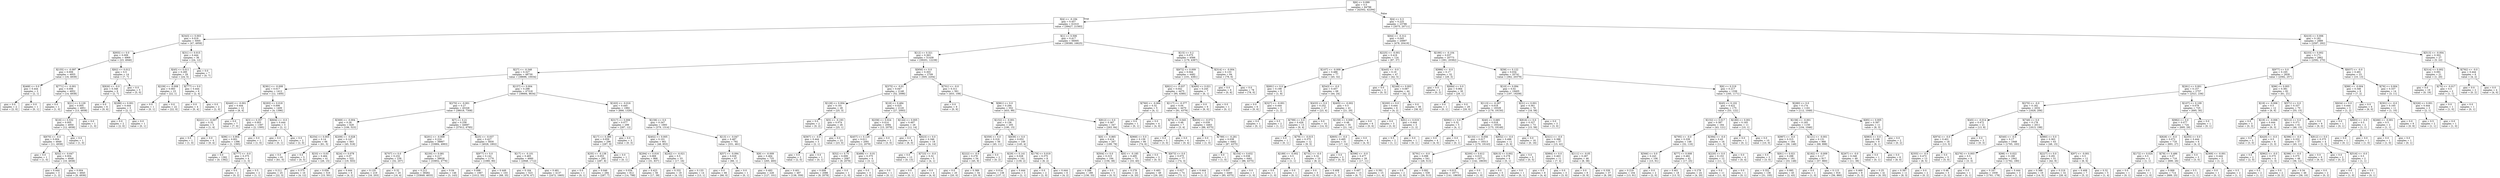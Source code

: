 digraph Tree {
node [shape=box] ;
0 [label="X[6] <= 0.099\ngini = 0.5\nsamples = 84796\nvalue = [42502, 42294]"] ;
1 [label="X[4] <= -0.194\ngini = 0.457\nsamples = 61010\nvalue = [39427, 21583]"] ;
0 -> 1 [labeldistance=2.5, labelangle=45, headlabel="True"] ;
2 [label="X[343] <= 0.003\ngini = 0.019\nsamples = 5005\nvalue = [47, 4958]"] ;
1 -> 2 ;
3 [label="X[955] <= 0.0\ngini = 0.009\nsamples = 4969\nvalue = [23, 4946]"] ;
2 -> 3 ;
4 [label="X[155] <= -0.097\ngini = 0.006\nsamples = 4955\nvalue = [16, 4939]"] ;
3 -> 4 ;
5 [label="X[468] <= 0.0\ngini = 0.444\nsamples = 3\nvalue = [2, 1]"] ;
4 -> 5 ;
6 [label="gini = 0.0\nsamples = 2\nvalue = [2, 0]"] ;
5 -> 6 ;
7 [label="gini = 0.0\nsamples = 1\nvalue = [0, 1]"] ;
5 -> 7 ;
8 [label="X[771] <= -0.001\ngini = 0.006\nsamples = 4952\nvalue = [14, 4938]"] ;
4 -> 8 ;
9 [label="gini = 0.0\nsamples = 1\nvalue = [1, 0]"] ;
8 -> 9 ;
10 [label="X[21] <= 0.129\ngini = 0.005\nsamples = 4951\nvalue = [13, 4938]"] ;
8 -> 10 ;
11 [label="X[16] <= 0.532\ngini = 0.005\nsamples = 4950\nvalue = [12, 4938]"] ;
10 -> 11 ;
12 [label="X[670] <= -0.0\ngini = 0.004\nsamples = 4949\nvalue = [11, 4938]"] ;
11 -> 12 ;
13 [label="gini = 0.0\nsamples = 1\nvalue = [1, 0]"] ;
12 -> 13 ;
14 [label="X[52] <= -0.647\ngini = 0.004\nsamples = 4948\nvalue = [10, 4938]"] ;
12 -> 14 ;
15 [label="gini = 0.444\nsamples = 3\nvalue = [1, 2]"] ;
14 -> 15 ;
16 [label="gini = 0.004\nsamples = 4945\nvalue = [9, 4936]"] ;
14 -> 16 ;
17 [label="gini = 0.0\nsamples = 1\nvalue = [1, 0]"] ;
11 -> 17 ;
18 [label="gini = 0.0\nsamples = 1\nvalue = [1, 0]"] ;
10 -> 18 ;
19 [label="X[62] <= 0.012\ngini = 0.5\nsamples = 14\nvalue = [7, 7]"] ;
3 -> 19 ;
20 [label="X[826] <= -0.0\ngini = 0.346\nsamples = 9\nvalue = [2, 7]"] ;
19 -> 20 ;
21 [label="gini = 0.0\nsamples = 6\nvalue = [0, 6]"] ;
20 -> 21 ;
22 [label="X[288] <= 0.001\ngini = 0.444\nsamples = 3\nvalue = [2, 1]"] ;
20 -> 22 ;
23 [label="gini = 0.0\nsamples = 2\nvalue = [2, 0]"] ;
22 -> 23 ;
24 [label="gini = 0.0\nsamples = 1\nvalue = [0, 1]"] ;
22 -> 24 ;
25 [label="gini = 0.0\nsamples = 5\nvalue = [5, 0]"] ;
19 -> 25 ;
26 [label="X[31] <= 0.015\ngini = 0.444\nsamples = 36\nvalue = [24, 12]"] ;
2 -> 26 ;
27 [label="X[45] <= 0.011\ngini = 0.285\nsamples = 29\nvalue = [24, 5]"] ;
26 -> 27 ;
28 [label="X[239] <= -0.008\ngini = 0.083\nsamples = 23\nvalue = [22, 1]"] ;
27 -> 28 ;
29 [label="gini = 0.0\nsamples = 1\nvalue = [0, 1]"] ;
28 -> 29 ;
30 [label="gini = 0.0\nsamples = 22\nvalue = [22, 0]"] ;
28 -> 30 ;
31 [label="X[777] <= 0.0\ngini = 0.444\nsamples = 6\nvalue = [2, 4]"] ;
27 -> 31 ;
32 [label="gini = 0.0\nsamples = 4\nvalue = [0, 4]"] ;
31 -> 32 ;
33 [label="gini = 0.0\nsamples = 2\nvalue = [2, 0]"] ;
31 -> 33 ;
34 [label="gini = 0.0\nsamples = 7\nvalue = [0, 7]"] ;
26 -> 34 ;
35 [label="X[1] <= 0.506\ngini = 0.417\nsamples = 56005\nvalue = [39380, 16625]"] ;
1 -> 35 ;
36 [label="X[12] <= 0.321\ngini = 0.363\nsamples = 51439\nvalue = [39201, 12238]"] ;
35 -> 36 ;
37 [label="X[27] <= -0.348\ngini = 0.327\nsamples = 48730\nvalue = [38696, 10034]"] ;
36 -> 37 ;
38 [label="X[381] <= -0.008\ngini = 0.017\nsamples = 1412\nvalue = [12, 1400]"] ;
37 -> 38 ;
39 [label="X[440] <= -0.001\ngini = 0.444\nsamples = 12\nvalue = [8, 4]"] ;
38 -> 39 ;
40 [label="X[221] <= -0.007\ngini = 0.32\nsamples = 5\nvalue = [1, 4]"] ;
39 -> 40 ;
41 [label="gini = 0.0\nsamples = 1\nvalue = [1, 0]"] ;
40 -> 41 ;
42 [label="gini = 0.0\nsamples = 4\nvalue = [0, 4]"] ;
40 -> 42 ;
43 [label="gini = 0.0\nsamples = 7\nvalue = [7, 0]"] ;
39 -> 43 ;
44 [label="X[293] <= 0.018\ngini = 0.006\nsamples = 1400\nvalue = [4, 1396]"] ;
38 -> 44 ;
45 [label="X[3] <= 0.357\ngini = 0.003\nsamples = 1397\nvalue = [2, 1395]"] ;
44 -> 45 ;
46 [label="X[96] <= 0.904\ngini = 0.001\nsamples = 1396\nvalue = [1, 1395]"] ;
45 -> 46 ;
47 [label="gini = 0.0\nsamples = 1392\nvalue = [0, 1392]"] ;
46 -> 47 ;
48 [label="X[777] <= -0.0\ngini = 0.375\nsamples = 4\nvalue = [1, 3]"] ;
46 -> 48 ;
49 [label="gini = 0.0\nsamples = 2\nvalue = [0, 2]"] ;
48 -> 49 ;
50 [label="gini = 0.5\nsamples = 2\nvalue = [1, 1]"] ;
48 -> 50 ;
51 [label="gini = 0.0\nsamples = 1\nvalue = [1, 0]"] ;
45 -> 51 ;
52 [label="X[604] <= -0.0\ngini = 0.444\nsamples = 3\nvalue = [2, 1]"] ;
44 -> 52 ;
53 [label="gini = 0.0\nsamples = 1\nvalue = [0, 1]"] ;
52 -> 53 ;
54 [label="gini = 0.0\nsamples = 2\nvalue = [2, 0]"] ;
52 -> 54 ;
55 [label="X[157] <= 0.004\ngini = 0.298\nsamples = 47318\nvalue = [38684, 8634]"] ;
37 -> 55 ;
56 [label="X[270] <= -0.001\ngini = 0.27\nsamples = 45326\nvalue = [38018, 7308]"] ;
55 -> 56 ;
57 [label="X[369] <= -0.004\ngini = 0.28\nsamples = 629\nvalue = [106, 523]"] ;
56 -> 57 ;
58 [label="X[254] <= 0.003\ngini = 0.14\nsamples = 66\nvalue = [61, 5]"] ;
57 -> 58 ;
59 [label="gini = 0.0\nsamples = 61\nvalue = [61, 0]"] ;
58 -> 59 ;
60 [label="gini = 0.0\nsamples = 5\nvalue = [0, 5]"] ;
58 -> 60 ;
61 [label="X[209] <= -0.028\ngini = 0.147\nsamples = 563\nvalue = [45, 518]"] ;
57 -> 61 ;
62 [label="X[33] <= 0.03\ngini = 0.464\nsamples = 41\nvalue = [26, 15]"] ;
61 -> 62 ;
63 [label="gini = 0.211\nsamples = 25\nvalue = [22, 3]"] ;
62 -> 63 ;
64 [label="gini = 0.375\nsamples = 16\nvalue = [4, 12]"] ;
62 -> 64 ;
65 [label="X[24] <= 0.078\ngini = 0.07\nsamples = 522\nvalue = [19, 503]"] ;
61 -> 65 ;
66 [label="gini = 0.056\nsamples = 516\nvalue = [15, 501]"] ;
65 -> 66 ;
67 [label="gini = 0.444\nsamples = 6\nvalue = [4, 2]"] ;
65 -> 67 ;
68 [label="X[7] <= 0.21\ngini = 0.258\nsamples = 44697\nvalue = [37912, 6785]"] ;
56 -> 68 ;
69 [label="X[201] <= -0.009\ngini = 0.224\nsamples = 38867\nvalue = [33884, 4983]"] ;
68 -> 69 ;
70 [label="X[707] <= 0.0\ngini = 0.232\nsamples = 239\nvalue = [32, 207]"] ;
69 -> 70 ;
71 [label="gini = 0.135\nsamples = 219\nvalue = [16, 203]"] ;
70 -> 71 ;
72 [label="gini = 0.32\nsamples = 20\nvalue = [16, 4]"] ;
70 -> 72 ;
73 [label="X[230] <= 0.081\ngini = 0.217\nsamples = 38628\nvalue = [33852, 4776]"] ;
69 -> 73 ;
74 [label="gini = 0.212\nsamples = 38482\nvalue = [33849, 4633]"] ;
73 -> 74 ;
75 [label="gini = 0.04\nsamples = 146\nvalue = [3, 143]"] ;
73 -> 75 ;
76 [label="X[25] <= -0.037\ngini = 0.427\nsamples = 5830\nvalue = [4028, 1802]"] ;
68 -> 76 ;
77 [label="X[977] <= 0.0\ngini = 0.142\nsamples = 1170\nvalue = [1080, 90]"] ;
76 -> 77 ;
78 [label="gini = 0.098\nsamples = 1067\nvalue = [1012, 55]"] ;
77 -> 78 ;
79 [label="gini = 0.449\nsamples = 103\nvalue = [68, 35]"] ;
77 -> 79 ;
80 [label="X[17] <= -0.101\ngini = 0.465\nsamples = 4660\nvalue = [2948, 1712]"] ;
76 -> 80 ;
81 [label="gini = 0.164\nsamples = 523\nvalue = [476, 47]"] ;
80 -> 81 ;
82 [label="gini = 0.481\nsamples = 4137\nvalue = [2472, 1665]"] ;
80 -> 82 ;
83 [label="X[163] <= -0.016\ngini = 0.445\nsamples = 1992\nvalue = [666, 1326]"] ;
55 -> 83 ;
84 [label="X[317] <= 0.006\ngini = 0.077\nsamples = 299\nvalue = [287, 12]"] ;
83 -> 84 ;
85 [label="X[17] <= 0.389\ngini = 0.059\nsamples = 296\nvalue = [287, 9]"] ;
84 -> 85 ;
86 [label="X[35] <= -0.138\ngini = 0.053\nsamples = 295\nvalue = [287, 8]"] ;
85 -> 86 ;
87 [label="gini = 0.0\nsamples = 1\nvalue = [0, 1]"] ;
86 -> 87 ;
88 [label="gini = 0.046\nsamples = 294\nvalue = [287, 7]"] ;
86 -> 88 ;
89 [label="gini = 0.0\nsamples = 1\nvalue = [0, 1]"] ;
85 -> 89 ;
90 [label="gini = 0.0\nsamples = 3\nvalue = [0, 3]"] ;
84 -> 90 ;
91 [label="X[158] <= 0.0\ngini = 0.347\nsamples = 1693\nvalue = [379, 1314]"] ;
83 -> 91 ;
92 [label="X[402] <= 0.005\ngini = 0.101\nsamples = 901\nvalue = [48, 853]"] ;
91 -> 92 ;
93 [label="X[294] <= 0.016\ngini = 0.069\nsamples = 868\nvalue = [31, 837]"] ;
92 -> 93 ;
94 [label="gini = 0.034\nsamples = 812\nvalue = [14, 798]"] ;
93 -> 94 ;
95 [label="gini = 0.423\nsamples = 56\nvalue = [17, 39]"] ;
93 -> 95 ;
96 [label="X[242] <= -0.021\ngini = 0.5\nsamples = 33\nvalue = [17, 16]"] ;
92 -> 96 ;
97 [label="gini = 0.332\nsamples = 19\nvalue = [4, 15]"] ;
96 -> 97 ;
98 [label="gini = 0.133\nsamples = 14\nvalue = [13, 1]"] ;
96 -> 98 ;
99 [label="X[13] <= -0.047\ngini = 0.487\nsamples = 792\nvalue = [331, 461]"] ;
91 -> 99 ;
100 [label="X[57] <= -0.094\ngini = 0.029\nsamples = 67\nvalue = [66, 1]"] ;
99 -> 100 ;
101 [label="gini = 0.0\nsamples = 66\nvalue = [66, 0]"] ;
100 -> 101 ;
102 [label="gini = 0.0\nsamples = 1\nvalue = [0, 1]"] ;
100 -> 102 ;
103 [label="X[9] <= -0.009\ngini = 0.464\nsamples = 725\nvalue = [265, 460]"] ;
99 -> 103 ;
104 [label="gini = 0.493\nsamples = 228\nvalue = [127, 101]"] ;
103 -> 104 ;
105 [label="gini = 0.401\nsamples = 497\nvalue = [138, 359]"] ;
103 -> 105 ;
106 [label="X[956] <= 0.0\ngini = 0.303\nsamples = 2709\nvalue = [505, 2204]"] ;
36 -> 106 ;
107 [label="X[375] <= -0.01\ngini = 0.047\nsamples = 2148\nvalue = [52, 2096]"] ;
106 -> 107 ;
108 [label="X[128] <= 0.004\ngini = 0.191\nsamples = 28\nvalue = [25, 3]"] ;
107 -> 108 ;
109 [label="gini = 0.0\nsamples = 2\nvalue = [0, 2]"] ;
108 -> 109 ;
110 [label="X[5] <= -0.193\ngini = 0.074\nsamples = 26\nvalue = [25, 1]"] ;
108 -> 110 ;
111 [label="X[567] <= -0.0\ngini = 0.444\nsamples = 3\nvalue = [2, 1]"] ;
110 -> 111 ;
112 [label="gini = 0.0\nsamples = 2\nvalue = [2, 0]"] ;
111 -> 112 ;
113 [label="gini = 0.0\nsamples = 1\nvalue = [0, 1]"] ;
111 -> 113 ;
114 [label="gini = 0.0\nsamples = 23\nvalue = [23, 0]"] ;
110 -> 114 ;
115 [label="X[18] <= 0.484\ngini = 0.025\nsamples = 2120\nvalue = [27, 2093]"] ;
107 -> 115 ;
116 [label="X[258] <= 0.024\ngini = 0.014\nsamples = 2094\nvalue = [15, 2079]"] ;
115 -> 116 ;
117 [label="X[457] <= 0.129\ngini = 0.011\nsamples = 2091\nvalue = [12, 2079]"] ;
116 -> 117 ;
118 [label="X[52] <= 0.75\ngini = 0.009\nsamples = 2087\nvalue = [9, 2078]"] ;
117 -> 118 ;
119 [label="gini = 0.008\nsamples = 2086\nvalue = [8, 2078]"] ;
118 -> 119 ;
120 [label="gini = 0.0\nsamples = 1\nvalue = [1, 0]"] ;
118 -> 120 ;
121 [label="X[488] <= -0.01\ngini = 0.375\nsamples = 4\nvalue = [3, 1]"] ;
117 -> 121 ;
122 [label="gini = 0.0\nsamples = 3\nvalue = [3, 0]"] ;
121 -> 122 ;
123 [label="gini = 0.0\nsamples = 1\nvalue = [0, 1]"] ;
121 -> 123 ;
124 [label="gini = 0.0\nsamples = 3\nvalue = [3, 0]"] ;
116 -> 124 ;
125 [label="X[144] <= 0.005\ngini = 0.497\nsamples = 26\nvalue = [12, 14]"] ;
115 -> 125 ;
126 [label="gini = 0.0\nsamples = 8\nvalue = [8, 0]"] ;
125 -> 126 ;
127 [label="X[623] <= 0.0\ngini = 0.346\nsamples = 18\nvalue = [4, 14]"] ;
125 -> 127 ;
128 [label="gini = 0.0\nsamples = 13\nvalue = [0, 13]"] ;
127 -> 128 ;
129 [label="X[723] <= -0.0\ngini = 0.32\nsamples = 5\nvalue = [4, 1]"] ;
127 -> 129 ;
130 [label="gini = 0.0\nsamples = 1\nvalue = [0, 1]"] ;
129 -> 130 ;
131 [label="gini = 0.0\nsamples = 4\nvalue = [4, 0]"] ;
129 -> 131 ;
132 [label="X[701] <= -0.0\ngini = 0.311\nsamples = 561\nvalue = [453, 108]"] ;
106 -> 132 ;
133 [label="gini = 0.0\nsamples = 9\nvalue = [0, 9]"] ;
132 -> 133 ;
134 [label="X[961] <= 0.0\ngini = 0.294\nsamples = 552\nvalue = [453, 99]"] ;
132 -> 134 ;
135 [label="X[152] <= -0.001\ngini = 0.136\nsamples = 205\nvalue = [190, 15]"] ;
134 -> 135 ;
136 [label="X[359] <= 0.0\ngini = 0.316\nsamples = 56\nvalue = [45, 11]"] ;
135 -> 136 ;
137 [label="X[222] <= -0.0\ngini = 0.278\nsamples = 54\nvalue = [45, 9]"] ;
136 -> 137 ;
138 [label="gini = 0.0\nsamples = 20\nvalue = [20, 0]"] ;
137 -> 138 ;
139 [label="gini = 0.389\nsamples = 34\nvalue = [25, 9]"] ;
137 -> 139 ;
140 [label="gini = 0.0\nsamples = 2\nvalue = [0, 2]"] ;
136 -> 140 ;
141 [label="X[639] <= 0.0\ngini = 0.052\nsamples = 149\nvalue = [145, 4]"] ;
135 -> 141 ;
142 [label="X[29] <= 0.141\ngini = 0.028\nsamples = 141\nvalue = [139, 2]"] ;
141 -> 142 ;
143 [label="gini = 0.014\nsamples = 138\nvalue = [137, 1]"] ;
142 -> 143 ;
144 [label="gini = 0.444\nsamples = 3\nvalue = [2, 1]"] ;
142 -> 144 ;
145 [label="X[179] <= 0.019\ngini = 0.375\nsamples = 8\nvalue = [6, 2]"] ;
141 -> 145 ;
146 [label="gini = 0.0\nsamples = 2\nvalue = [2, 0]"] ;
145 -> 146 ;
147 [label="gini = 0.444\nsamples = 6\nvalue = [4, 2]"] ;
145 -> 147 ;
148 [label="X[812] <= 0.0\ngini = 0.367\nsamples = 347\nvalue = [263, 84]"] ;
134 -> 148 ;
149 [label="X[0] <= -0.865\ngini = 0.414\nsamples = 267\nvalue = [189, 78]"] ;
148 -> 149 ;
150 [label="X[504] <= 0.0\ngini = 0.315\nsamples = 194\nvalue = [156, 38]"] ;
149 -> 150 ;
151 [label="gini = 0.288\nsamples = 189\nvalue = [156, 33]"] ;
150 -> 151 ;
152 [label="gini = 0.0\nsamples = 5\nvalue = [0, 5]"] ;
150 -> 152 ;
153 [label="X[0] <= -0.185\ngini = 0.495\nsamples = 73\nvalue = [33, 40]"] ;
149 -> 153 ;
154 [label="gini = 0.278\nsamples = 24\nvalue = [4, 20]"] ;
153 -> 154 ;
155 [label="gini = 0.483\nsamples = 49\nvalue = [29, 20]"] ;
153 -> 155 ;
156 [label="X[968] <= 0.0\ngini = 0.139\nsamples = 80\nvalue = [74, 6]"] ;
148 -> 156 ;
157 [label="gini = 0.0\nsamples = 3\nvalue = [0, 3]"] ;
156 -> 157 ;
158 [label="X[673] <= 0.0\ngini = 0.075\nsamples = 77\nvalue = [74, 3]"] ;
156 -> 158 ;
159 [label="gini = 0.027\nsamples = 74\nvalue = [73, 1]"] ;
158 -> 159 ;
160 [label="gini = 0.444\nsamples = 3\nvalue = [1, 2]"] ;
158 -> 160 ;
161 [label="X[15] <= 0.2\ngini = 0.075\nsamples = 4566\nvalue = [179, 4387]"] ;
35 -> 161 ;
162 [label="X[672] <= 0.009\ngini = 0.044\nsamples = 4482\nvalue = [101, 4381]"] ;
161 -> 162 ;
163 [label="X[821] <= -0.037\ngini = 0.042\nsamples = 4475\nvalue = [95, 4380]"] ;
162 -> 163 ;
164 [label="X[760] <= -0.064\ngini = 0.32\nsamples = 5\nvalue = [4, 1]"] ;
163 -> 164 ;
165 [label="gini = 0.0\nsamples = 1\nvalue = [0, 1]"] ;
164 -> 165 ;
166 [label="gini = 0.0\nsamples = 4\nvalue = [4, 0]"] ;
164 -> 166 ;
167 [label="X[117] <= -0.377\ngini = 0.04\nsamples = 4470\nvalue = [91, 4379]"] ;
163 -> 167 ;
168 [label="X[74] <= 0.045\ngini = 0.49\nsamples = 7\nvalue = [3, 4]"] ;
167 -> 168 ;
169 [label="gini = 0.0\nsamples = 3\nvalue = [3, 0]"] ;
168 -> 169 ;
170 [label="gini = 0.0\nsamples = 4\nvalue = [0, 4]"] ;
168 -> 170 ;
171 [label="X[835] <= -0.072\ngini = 0.039\nsamples = 4463\nvalue = [88, 4375]"] ;
167 -> 171 ;
172 [label="gini = 0.0\nsamples = 1\nvalue = [1, 0]"] ;
171 -> 172 ;
173 [label="X[789] <= -0.281\ngini = 0.038\nsamples = 4462\nvalue = [87, 4375]"] ;
171 -> 173 ;
174 [label="gini = 0.0\nsamples = 1\nvalue = [1, 0]"] ;
173 -> 174 ;
175 [label="X[154] <= 0.632\ngini = 0.038\nsamples = 4461\nvalue = [86, 4375]"] ;
173 -> 175 ;
176 [label="gini = 0.037\nsamples = 4460\nvalue = [85, 4375]"] ;
175 -> 176 ;
177 [label="gini = 0.0\nsamples = 1\nvalue = [1, 0]"] ;
175 -> 177 ;
178 [label="X[400] <= 0.021\ngini = 0.245\nsamples = 7\nvalue = [6, 1]"] ;
162 -> 178 ;
179 [label="gini = 0.0\nsamples = 6\nvalue = [6, 0]"] ;
178 -> 179 ;
180 [label="gini = 0.0\nsamples = 1\nvalue = [0, 1]"] ;
178 -> 180 ;
181 [label="X[314] <= -0.004\ngini = 0.133\nsamples = 84\nvalue = [78, 6]"] ;
161 -> 181 ;
182 [label="gini = 0.0\nsamples = 6\nvalue = [0, 6]"] ;
181 -> 182 ;
183 [label="gini = 0.0\nsamples = 78\nvalue = [78, 0]"] ;
181 -> 183 ;
184 [label="X[4] <= 0.3\ngini = 0.225\nsamples = 23786\nvalue = [3075, 20711]"] ;
0 -> 184 [labeldistance=2.5, labelangle=-45, headlabel="False"] ;
185 [label="X[64] <= -0.312\ngini = 0.045\nsamples = 20897\nvalue = [478, 20419]"] ;
184 -> 185 ;
186 [label="X[225] <= -0.001\ngini = 0.419\nsamples = 124\nvalue = [87, 37]"] ;
185 -> 186 ;
187 [label="X[107] <= -0.009\ngini = 0.486\nsamples = 77\nvalue = [45, 32]"] ;
186 -> 187 ;
188 [label="X[691] <= 0.0\ngini = 0.198\nsamples = 9\nvalue = [1, 8]"] ;
187 -> 188 ;
189 [label="gini = 0.0\nsamples = 6\nvalue = [0, 6]"] ;
188 -> 189 ;
190 [label="X[327] <= -0.001\ngini = 0.444\nsamples = 3\nvalue = [1, 2]"] ;
188 -> 190 ;
191 [label="gini = 0.0\nsamples = 1\nvalue = [0, 1]"] ;
190 -> 191 ;
192 [label="gini = 0.5\nsamples = 2\nvalue = [1, 1]"] ;
190 -> 192 ;
193 [label="X[543] <= -0.0\ngini = 0.457\nsamples = 68\nvalue = [44, 24]"] ;
187 -> 193 ;
194 [label="X[433] <= 0.0\ngini = 0.252\nsamples = 27\nvalue = [23, 4]"] ;
193 -> 194 ;
195 [label="X[799] <= 0.0\ngini = 0.426\nsamples = 13\nvalue = [9, 4]"] ;
194 -> 195 ;
196 [label="gini = 0.0\nsamples = 1\nvalue = [0, 1]"] ;
195 -> 196 ;
197 [label="X[79] <= -0.015\ngini = 0.375\nsamples = 12\nvalue = [9, 3]"] ;
195 -> 197 ;
198 [label="X[189] <= -0.002\ngini = 0.5\nsamples = 2\nvalue = [1, 1]"] ;
197 -> 198 ;
199 [label="gini = 0.0\nsamples = 1\nvalue = [1, 0]"] ;
198 -> 199 ;
200 [label="gini = 0.0\nsamples = 1\nvalue = [0, 1]"] ;
198 -> 200 ;
201 [label="X[731] <= -0.0\ngini = 0.32\nsamples = 10\nvalue = [8, 2]"] ;
197 -> 201 ;
202 [label="gini = 0.0\nsamples = 3\nvalue = [3, 0]"] ;
201 -> 202 ;
203 [label="gini = 0.408\nsamples = 7\nvalue = [5, 2]"] ;
201 -> 203 ;
204 [label="gini = 0.0\nsamples = 14\nvalue = [14, 0]"] ;
194 -> 204 ;
205 [label="X[405] <= -0.002\ngini = 0.5\nsamples = 41\nvalue = [21, 20]"] ;
193 -> 205 ;
206 [label="X[159] <= 0.009\ngini = 0.48\nsamples = 35\nvalue = [21, 14]"] ;
205 -> 206 ;
207 [label="X[805] <= -0.0\ngini = 0.495\nsamples = 31\nvalue = [17, 14]"] ;
206 -> 207 ;
208 [label="gini = 0.0\nsamples = 3\nvalue = [0, 3]"] ;
207 -> 208 ;
209 [label="X[596] <= -0.0\ngini = 0.477\nsamples = 28\nvalue = [17, 11]"] ;
207 -> 209 ;
210 [label="gini = 0.497\nsamples = 13\nvalue = [6, 7]"] ;
209 -> 210 ;
211 [label="gini = 0.391\nsamples = 15\nvalue = [11, 4]"] ;
209 -> 211 ;
212 [label="gini = 0.0\nsamples = 4\nvalue = [4, 0]"] ;
206 -> 212 ;
213 [label="gini = 0.0\nsamples = 6\nvalue = [0, 6]"] ;
205 -> 213 ;
214 [label="X[445] <= -0.0\ngini = 0.19\nsamples = 47\nvalue = [42, 5]"] ;
186 -> 214 ;
215 [label="gini = 0.0\nsamples = 3\nvalue = [0, 3]"] ;
214 -> 215 ;
216 [label="X[249] <= 0.003\ngini = 0.087\nsamples = 44\nvalue = [42, 2]"] ;
214 -> 216 ;
217 [label="X[200] <= 0.0\ngini = 0.444\nsamples = 6\nvalue = [4, 2]"] ;
216 -> 217 ;
218 [label="gini = 0.0\nsamples = 3\nvalue = [3, 0]"] ;
217 -> 218 ;
219 [label="X[91] <= 0.019\ngini = 0.444\nsamples = 3\nvalue = [1, 2]"] ;
217 -> 219 ;
220 [label="gini = 0.5\nsamples = 2\nvalue = [1, 1]"] ;
219 -> 220 ;
221 [label="gini = 0.0\nsamples = 1\nvalue = [0, 1]"] ;
219 -> 221 ;
222 [label="gini = 0.0\nsamples = 38\nvalue = [38, 0]"] ;
216 -> 222 ;
223 [label="X[190] <= -0.104\ngini = 0.037\nsamples = 20773\nvalue = [391, 20382]"] ;
185 -> 223 ;
224 [label="X[986] <= -0.0\ngini = 0.17\nsamples = 32\nvalue = [29, 3]"] ;
223 -> 224 ;
225 [label="gini = 0.0\nsamples = 2\nvalue = [0, 2]"] ;
224 -> 225 ;
226 [label="X[684] <= 0.0\ngini = 0.064\nsamples = 30\nvalue = [29, 1]"] ;
224 -> 226 ;
227 [label="gini = 0.0\nsamples = 1\nvalue = [0, 1]"] ;
226 -> 227 ;
228 [label="gini = 0.0\nsamples = 29\nvalue = [29, 0]"] ;
226 -> 228 ;
229 [label="X[58] <= 0.122\ngini = 0.034\nsamples = 20741\nvalue = [362, 20379]"] ;
223 -> 229 ;
230 [label="X[10] <= 0.094\ngini = 0.02\nsamples = 19405\nvalue = [197, 19208]"] ;
229 -> 230 ;
231 [label="X[113] <= -0.287\ngini = 0.018\nsamples = 19329\nvalue = [179, 19150]"] ;
230 -> 231 ;
232 [label="X[992] <= 0.0\ngini = 0.32\nsamples = 5\nvalue = [4, 1]"] ;
231 -> 232 ;
233 [label="gini = 0.0\nsamples = 4\nvalue = [4, 0]"] ;
232 -> 233 ;
234 [label="gini = 0.0\nsamples = 1\nvalue = [0, 1]"] ;
232 -> 234 ;
235 [label="X[40] <= 0.685\ngini = 0.018\nsamples = 19324\nvalue = [175, 19149]"] ;
231 -> 235 ;
236 [label="X[133] <= -0.056\ngini = 0.017\nsamples = 19313\nvalue = [170, 19143]"] ;
235 -> 236 ;
237 [label="X[791] <= -0.0\ngini = 0.098\nsamples = 541\nvalue = [28, 513]"] ;
236 -> 237 ;
238 [label="gini = 0.0\nsamples = 2\nvalue = [2, 0]"] ;
237 -> 238 ;
239 [label="gini = 0.092\nsamples = 539\nvalue = [26, 513]"] ;
237 -> 239 ;
240 [label="X[200] <= 0.612\ngini = 0.015\nsamples = 18772\nvalue = [142, 18630]"] ;
236 -> 240 ;
241 [label="gini = 0.015\nsamples = 18771\nvalue = [141, 18630]"] ;
240 -> 241 ;
242 [label="gini = 0.0\nsamples = 1\nvalue = [1, 0]"] ;
240 -> 242 ;
243 [label="X[652] <= -0.0\ngini = 0.496\nsamples = 11\nvalue = [5, 6]"] ;
235 -> 243 ;
244 [label="X[813] <= 0.002\ngini = 0.278\nsamples = 6\nvalue = [5, 1]"] ;
243 -> 244 ;
245 [label="gini = 0.0\nsamples = 5\nvalue = [5, 0]"] ;
244 -> 245 ;
246 [label="gini = 0.0\nsamples = 1\nvalue = [0, 1]"] ;
244 -> 246 ;
247 [label="gini = 0.0\nsamples = 5\nvalue = [0, 5]"] ;
243 -> 247 ;
248 [label="X[31] <= 0.001\ngini = 0.361\nsamples = 76\nvalue = [18, 58]"] ;
230 -> 248 ;
249 [label="X[816] <= 0.0\ngini = 0.327\nsamples = 73\nvalue = [15, 58]"] ;
248 -> 249 ;
250 [label="gini = 0.0\nsamples = 16\nvalue = [0, 16]"] ;
249 -> 250 ;
251 [label="X[321] <= -0.0\ngini = 0.388\nsamples = 57\nvalue = [15, 42]"] ;
249 -> 251 ;
252 [label="X[984] <= 0.0\ngini = 0.463\nsamples = 11\nvalue = [7, 4]"] ;
251 -> 252 ;
253 [label="gini = 0.5\nsamples = 8\nvalue = [4, 4]"] ;
252 -> 253 ;
254 [label="gini = 0.0\nsamples = 3\nvalue = [3, 0]"] ;
252 -> 254 ;
255 [label="X[111] <= -0.05\ngini = 0.287\nsamples = 46\nvalue = [8, 38]"] ;
251 -> 255 ;
256 [label="gini = 0.0\nsamples = 9\nvalue = [0, 9]"] ;
255 -> 256 ;
257 [label="gini = 0.339\nsamples = 37\nvalue = [8, 29]"] ;
255 -> 257 ;
258 [label="gini = 0.0\nsamples = 3\nvalue = [3, 0]"] ;
248 -> 258 ;
259 [label="X[6] <= 0.219\ngini = 0.217\nsamples = 1336\nvalue = [165, 1171]"] ;
229 -> 259 ;
260 [label="X[45] <= 0.102\ngini = 0.422\nsamples = 175\nvalue = [53, 122]"] ;
259 -> 260 ;
261 [label="X[152] <= 0.017\ngini = 0.387\nsamples = 164\nvalue = [43, 121]"] ;
260 -> 261 ;
262 [label="X[795] <= -0.0\ngini = 0.339\nsamples = 148\nvalue = [32, 116]"] ;
261 -> 262 ;
263 [label="X[566] <= 0.0\ngini = 0.243\nsamples = 106\nvalue = [15, 91]"] ;
262 -> 263 ;
264 [label="gini = 0.219\nsamples = 104\nvalue = [13, 91]"] ;
263 -> 264 ;
265 [label="gini = 0.0\nsamples = 2\nvalue = [2, 0]"] ;
263 -> 265 ;
266 [label="X[77] <= 0.008\ngini = 0.482\nsamples = 42\nvalue = [17, 25]"] ;
262 -> 266 ;
267 [label="gini = 0.401\nsamples = 18\nvalue = [13, 5]"] ;
266 -> 267 ;
268 [label="gini = 0.278\nsamples = 24\nvalue = [4, 20]"] ;
266 -> 268 ;
269 [label="X[394] <= -0.0\ngini = 0.43\nsamples = 16\nvalue = [11, 5]"] ;
261 -> 269 ;
270 [label="X[220] <= 0.0\ngini = 0.153\nsamples = 12\nvalue = [11, 1]"] ;
269 -> 270 ;
271 [label="gini = 0.0\nsamples = 11\nvalue = [11, 0]"] ;
270 -> 271 ;
272 [label="gini = 0.0\nsamples = 1\nvalue = [0, 1]"] ;
270 -> 272 ;
273 [label="gini = 0.0\nsamples = 4\nvalue = [0, 4]"] ;
269 -> 273 ;
274 [label="X[180] <= 0.001\ngini = 0.165\nsamples = 11\nvalue = [10, 1]"] ;
260 -> 274 ;
275 [label="gini = 0.0\nsamples = 1\nvalue = [0, 1]"] ;
274 -> 275 ;
276 [label="gini = 0.0\nsamples = 10\nvalue = [10, 0]"] ;
274 -> 276 ;
277 [label="X[280] <= 0.0\ngini = 0.174\nsamples = 1161\nvalue = [112, 1049]"] ;
259 -> 277 ;
278 [label="X[158] <= -0.001\ngini = 0.165\nsamples = 1150\nvalue = [104, 1046]"] ;
277 -> 278 ;
279 [label="X[987] <= -0.0\ngini = 0.315\nsamples = 184\nvalue = [36, 148]"] ;
278 -> 279 ;
280 [label="gini = 0.0\nsamples = 3\nvalue = [3, 0]"] ;
279 -> 280 ;
281 [label="X[81] <= 0.021\ngini = 0.298\nsamples = 181\nvalue = [33, 148]"] ;
279 -> 281 ;
282 [label="gini = 0.352\nsamples = 136\nvalue = [31, 105]"] ;
281 -> 282 ;
283 [label="gini = 0.085\nsamples = 45\nvalue = [2, 43]"] ;
281 -> 283 ;
284 [label="X[121] <= -0.001\ngini = 0.131\nsamples = 966\nvalue = [68, 898]"] ;
278 -> 284 ;
285 [label="X[182] <= -0.009\ngini = 0.117\nsamples = 917\nvalue = [57, 860]"] ;
284 -> 285 ;
286 [label="gini = 0.0\nsamples = 1\nvalue = [1, 0]"] ;
285 -> 286 ;
287 [label="gini = 0.115\nsamples = 916\nvalue = [56, 860]"] ;
285 -> 287 ;
288 [label="X[267] <= -0.0\ngini = 0.348\nsamples = 49\nvalue = [11, 38]"] ;
284 -> 288 ;
289 [label="gini = 0.469\nsamples = 8\nvalue = [5, 3]"] ;
288 -> 289 ;
290 [label="gini = 0.25\nsamples = 41\nvalue = [6, 35]"] ;
288 -> 290 ;
291 [label="X[85] <= 0.005\ngini = 0.397\nsamples = 11\nvalue = [8, 3]"] ;
277 -> 291 ;
292 [label="X[983] <= 0.0\ngini = 0.198\nsamples = 9\nvalue = [8, 1]"] ;
291 -> 292 ;
293 [label="gini = 0.0\nsamples = 1\nvalue = [0, 1]"] ;
292 -> 293 ;
294 [label="gini = 0.0\nsamples = 8\nvalue = [8, 0]"] ;
292 -> 294 ;
295 [label="gini = 0.0\nsamples = 2\nvalue = [0, 2]"] ;
291 -> 295 ;
296 [label="X[410] <= 0.006\ngini = 0.182\nsamples = 2889\nvalue = [2597, 292]"] ;
184 -> 296 ;
297 [label="X[233] <= 0.002\ngini = 0.171\nsamples = 2862\nvalue = [2592, 270]"] ;
296 -> 297 ;
298 [label="X[977] <= 0.0\ngini = 0.165\nsamples = 2839\nvalue = [2582, 257]"] ;
297 -> 298 ;
299 [label="X[261] <= 0.001\ngini = 0.157\nsamples = 2757\nvalue = [2521, 236]"] ;
298 -> 299 ;
300 [label="X[270] <= -0.0\ngini = 0.182\nsamples = 2032\nvalue = [1826, 206]"] ;
299 -> 300 ;
301 [label="X[45] <= -0.014\ngini = 0.472\nsamples = 21\nvalue = [13, 8]"] ;
300 -> 301 ;
302 [label="X[974] <= -0.0\ngini = 0.401\nsamples = 18\nvalue = [13, 5]"] ;
301 -> 302 ;
303 [label="X[355] <= -0.0\ngini = 0.473\nsamples = 13\nvalue = [8, 5]"] ;
302 -> 303 ;
304 [label="gini = 0.397\nsamples = 11\nvalue = [8, 3]"] ;
303 -> 304 ;
305 [label="gini = 0.0\nsamples = 2\nvalue = [0, 2]"] ;
303 -> 305 ;
306 [label="gini = 0.0\nsamples = 5\nvalue = [5, 0]"] ;
302 -> 306 ;
307 [label="gini = 0.0\nsamples = 3\nvalue = [0, 3]"] ;
301 -> 307 ;
308 [label="X[749] <= 0.0\ngini = 0.178\nsamples = 2011\nvalue = [1813, 198]"] ;
300 -> 308 ;
309 [label="X[540] <= -0.0\ngini = 0.17\nsamples = 1948\nvalue = [1765, 183]"] ;
308 -> 309 ;
310 [label="X[276] <= 0.003\ngini = 0.5\nsamples = 6\nvalue = [3, 3]"] ;
309 -> 310 ;
311 [label="gini = 0.48\nsamples = 5\nvalue = [3, 2]"] ;
310 -> 311 ;
312 [label="gini = 0.0\nsamples = 1\nvalue = [0, 1]"] ;
310 -> 312 ;
313 [label="X[98] <= 0.022\ngini = 0.168\nsamples = 1942\nvalue = [1762, 180]"] ;
309 -> 313 ;
314 [label="gini = 0.167\nsamples = 1939\nvalue = [1761, 178]"] ;
313 -> 314 ;
315 [label="gini = 0.444\nsamples = 3\nvalue = [1, 2]"] ;
313 -> 315 ;
316 [label="X[980] <= 0.0\ngini = 0.363\nsamples = 63\nvalue = [48, 15]"] ;
308 -> 316 ;
317 [label="X[227] <= 0.0\ngini = 0.291\nsamples = 51\nvalue = [42, 9]"] ;
316 -> 317 ;
318 [label="gini = 0.388\nsamples = 19\nvalue = [14, 5]"] ;
317 -> 318 ;
319 [label="gini = 0.219\nsamples = 32\nvalue = [28, 4]"] ;
317 -> 319 ;
320 [label="X[97] <= -0.001\ngini = 0.5\nsamples = 12\nvalue = [6, 6]"] ;
316 -> 320 ;
321 [label="gini = 0.408\nsamples = 7\nvalue = [5, 2]"] ;
320 -> 321 ;
322 [label="gini = 0.32\nsamples = 5\nvalue = [1, 4]"] ;
320 -> 322 ;
323 [label="X[107] <= 0.109\ngini = 0.079\nsamples = 725\nvalue = [695, 30]"] ;
299 -> 323 ;
324 [label="X[982] <= 0.0\ngini = 0.077\nsamples = 724\nvalue = [695, 29]"] ;
323 -> 324 ;
325 [label="X[828] <= -0.0\ngini = 0.072\nsamples = 718\nvalue = [691, 27]"] ;
324 -> 325 ;
326 [label="X[172] <= 0.024\ngini = 0.5\nsamples = 2\nvalue = [1, 1]"] ;
325 -> 326 ;
327 [label="gini = 0.0\nsamples = 1\nvalue = [0, 1]"] ;
326 -> 327 ;
328 [label="gini = 0.0\nsamples = 1\nvalue = [1, 0]"] ;
326 -> 328 ;
329 [label="X[78] <= 0.486\ngini = 0.07\nsamples = 716\nvalue = [690, 26]"] ;
325 -> 329 ;
330 [label="gini = 0.068\nsamples = 714\nvalue = [689, 25]"] ;
329 -> 330 ;
331 [label="gini = 0.5\nsamples = 2\nvalue = [1, 1]"] ;
329 -> 331 ;
332 [label="X[255] <= 0.0\ngini = 0.444\nsamples = 6\nvalue = [4, 2]"] ;
324 -> 332 ;
333 [label="gini = 0.0\nsamples = 3\nvalue = [3, 0]"] ;
332 -> 333 ;
334 [label="X[369] <= -0.001\ngini = 0.444\nsamples = 3\nvalue = [1, 2]"] ;
332 -> 334 ;
335 [label="gini = 0.0\nsamples = 1\nvalue = [0, 1]"] ;
334 -> 335 ;
336 [label="gini = 0.5\nsamples = 2\nvalue = [1, 1]"] ;
334 -> 336 ;
337 [label="gini = 0.0\nsamples = 1\nvalue = [0, 1]"] ;
323 -> 337 ;
338 [label="X[96] <= 0.003\ngini = 0.381\nsamples = 82\nvalue = [61, 21]"] ;
298 -> 338 ;
339 [label="X[19] <= -0.006\ngini = 0.5\nsamples = 12\nvalue = [6, 6]"] ;
338 -> 339 ;
340 [label="gini = 0.0\nsamples = 3\nvalue = [0, 3]"] ;
339 -> 340 ;
341 [label="X[19] <= -0.006\ngini = 0.444\nsamples = 9\nvalue = [6, 3]"] ;
339 -> 341 ;
342 [label="gini = 0.0\nsamples = 3\nvalue = [3, 0]"] ;
341 -> 342 ;
343 [label="X[420] <= -0.0\ngini = 0.5\nsamples = 6\nvalue = [3, 3]"] ;
341 -> 343 ;
344 [label="gini = 0.0\nsamples = 2\nvalue = [2, 0]"] ;
343 -> 344 ;
345 [label="X[962] <= -0.0\ngini = 0.375\nsamples = 4\nvalue = [1, 3]"] ;
343 -> 345 ;
346 [label="gini = 0.5\nsamples = 2\nvalue = [1, 1]"] ;
345 -> 346 ;
347 [label="gini = 0.0\nsamples = 2\nvalue = [0, 2]"] ;
345 -> 347 ;
348 [label="X[571] <= 0.0\ngini = 0.337\nsamples = 70\nvalue = [55, 15]"] ;
338 -> 348 ;
349 [label="X[512] <= 0.0\ngini = 0.371\nsamples = 61\nvalue = [46, 15]"] ;
348 -> 349 ;
350 [label="X[396] <= -0.0\ngini = 0.332\nsamples = 57\nvalue = [45, 12]"] ;
349 -> 350 ;
351 [label="X[396] <= -0.0\ngini = 0.375\nsamples = 48\nvalue = [36, 12]"] ;
350 -> 351 ;
352 [label="gini = 0.34\nsamples = 46\nvalue = [36, 10]"] ;
351 -> 352 ;
353 [label="gini = 0.0\nsamples = 2\nvalue = [0, 2]"] ;
351 -> 353 ;
354 [label="gini = 0.0\nsamples = 9\nvalue = [9, 0]"] ;
350 -> 354 ;
355 [label="X[812] <= 0.0\ngini = 0.375\nsamples = 4\nvalue = [1, 3]"] ;
349 -> 355 ;
356 [label="gini = 0.0\nsamples = 2\nvalue = [0, 2]"] ;
355 -> 356 ;
357 [label="X[516] <= -0.0\ngini = 0.5\nsamples = 2\nvalue = [1, 1]"] ;
355 -> 357 ;
358 [label="gini = 0.0\nsamples = 1\nvalue = [1, 0]"] ;
357 -> 358 ;
359 [label="gini = 0.0\nsamples = 1\nvalue = [0, 1]"] ;
357 -> 359 ;
360 [label="gini = 0.0\nsamples = 9\nvalue = [9, 0]"] ;
348 -> 360 ;
361 [label="X[637] <= -0.0\ngini = 0.491\nsamples = 23\nvalue = [10, 13]"] ;
297 -> 361 ;
362 [label="X[99] <= -0.004\ngini = 0.346\nsamples = 9\nvalue = [7, 2]"] ;
361 -> 362 ;
363 [label="X[634] <= 0.0\ngini = 0.444\nsamples = 3\nvalue = [1, 2]"] ;
362 -> 363 ;
364 [label="gini = 0.0\nsamples = 1\nvalue = [0, 1]"] ;
363 -> 364 ;
365 [label="X[693] <= -0.0\ngini = 0.5\nsamples = 2\nvalue = [1, 1]"] ;
363 -> 365 ;
366 [label="gini = 0.0\nsamples = 1\nvalue = [0, 1]"] ;
365 -> 366 ;
367 [label="gini = 0.0\nsamples = 1\nvalue = [1, 0]"] ;
365 -> 367 ;
368 [label="gini = 0.0\nsamples = 6\nvalue = [6, 0]"] ;
362 -> 368 ;
369 [label="X[76] <= 0.004\ngini = 0.337\nsamples = 14\nvalue = [3, 11]"] ;
361 -> 369 ;
370 [label="X[301] <= -0.0\ngini = 0.165\nsamples = 11\nvalue = [1, 10]"] ;
369 -> 370 ;
371 [label="X[266] <= -0.001\ngini = 0.5\nsamples = 2\nvalue = [1, 1]"] ;
370 -> 371 ;
372 [label="gini = 0.0\nsamples = 1\nvalue = [1, 0]"] ;
371 -> 372 ;
373 [label="gini = 0.0\nsamples = 1\nvalue = [0, 1]"] ;
371 -> 373 ;
374 [label="gini = 0.0\nsamples = 9\nvalue = [0, 9]"] ;
370 -> 374 ;
375 [label="X[326] <= 0.001\ngini = 0.444\nsamples = 3\nvalue = [2, 1]"] ;
369 -> 375 ;
376 [label="gini = 0.5\nsamples = 2\nvalue = [1, 1]"] ;
375 -> 376 ;
377 [label="gini = 0.0\nsamples = 1\nvalue = [1, 0]"] ;
375 -> 377 ;
378 [label="X[513] <= -0.004\ngini = 0.302\nsamples = 27\nvalue = [5, 22]"] ;
296 -> 378 ;
379 [label="X[314] <= 0.002\ngini = 0.091\nsamples = 21\nvalue = [1, 20]"] ;
378 -> 379 ;
380 [label="gini = 0.0\nsamples = 19\nvalue = [0, 19]"] ;
379 -> 380 ;
381 [label="X[70] <= -0.017\ngini = 0.5\nsamples = 2\nvalue = [1, 1]"] ;
379 -> 381 ;
382 [label="gini = 0.0\nsamples = 1\nvalue = [1, 0]"] ;
381 -> 382 ;
383 [label="gini = 0.0\nsamples = 1\nvalue = [0, 1]"] ;
381 -> 383 ;
384 [label="X[792] <= -0.0\ngini = 0.444\nsamples = 6\nvalue = [4, 2]"] ;
378 -> 384 ;
385 [label="gini = 0.0\nsamples = 2\nvalue = [0, 2]"] ;
384 -> 385 ;
386 [label="gini = 0.0\nsamples = 4\nvalue = [4, 0]"] ;
384 -> 386 ;
}